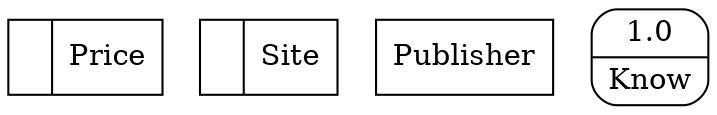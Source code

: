 digraph dfd2{ 
node[shape=record]
200 [label="<f0>  |<f1> Price " ];
201 [label="<f0>  |<f1> Site " ];
202 [label="Publisher" shape=box];
203 [label="{<f0> 1.0|<f1> Know }" shape=Mrecord];
}
